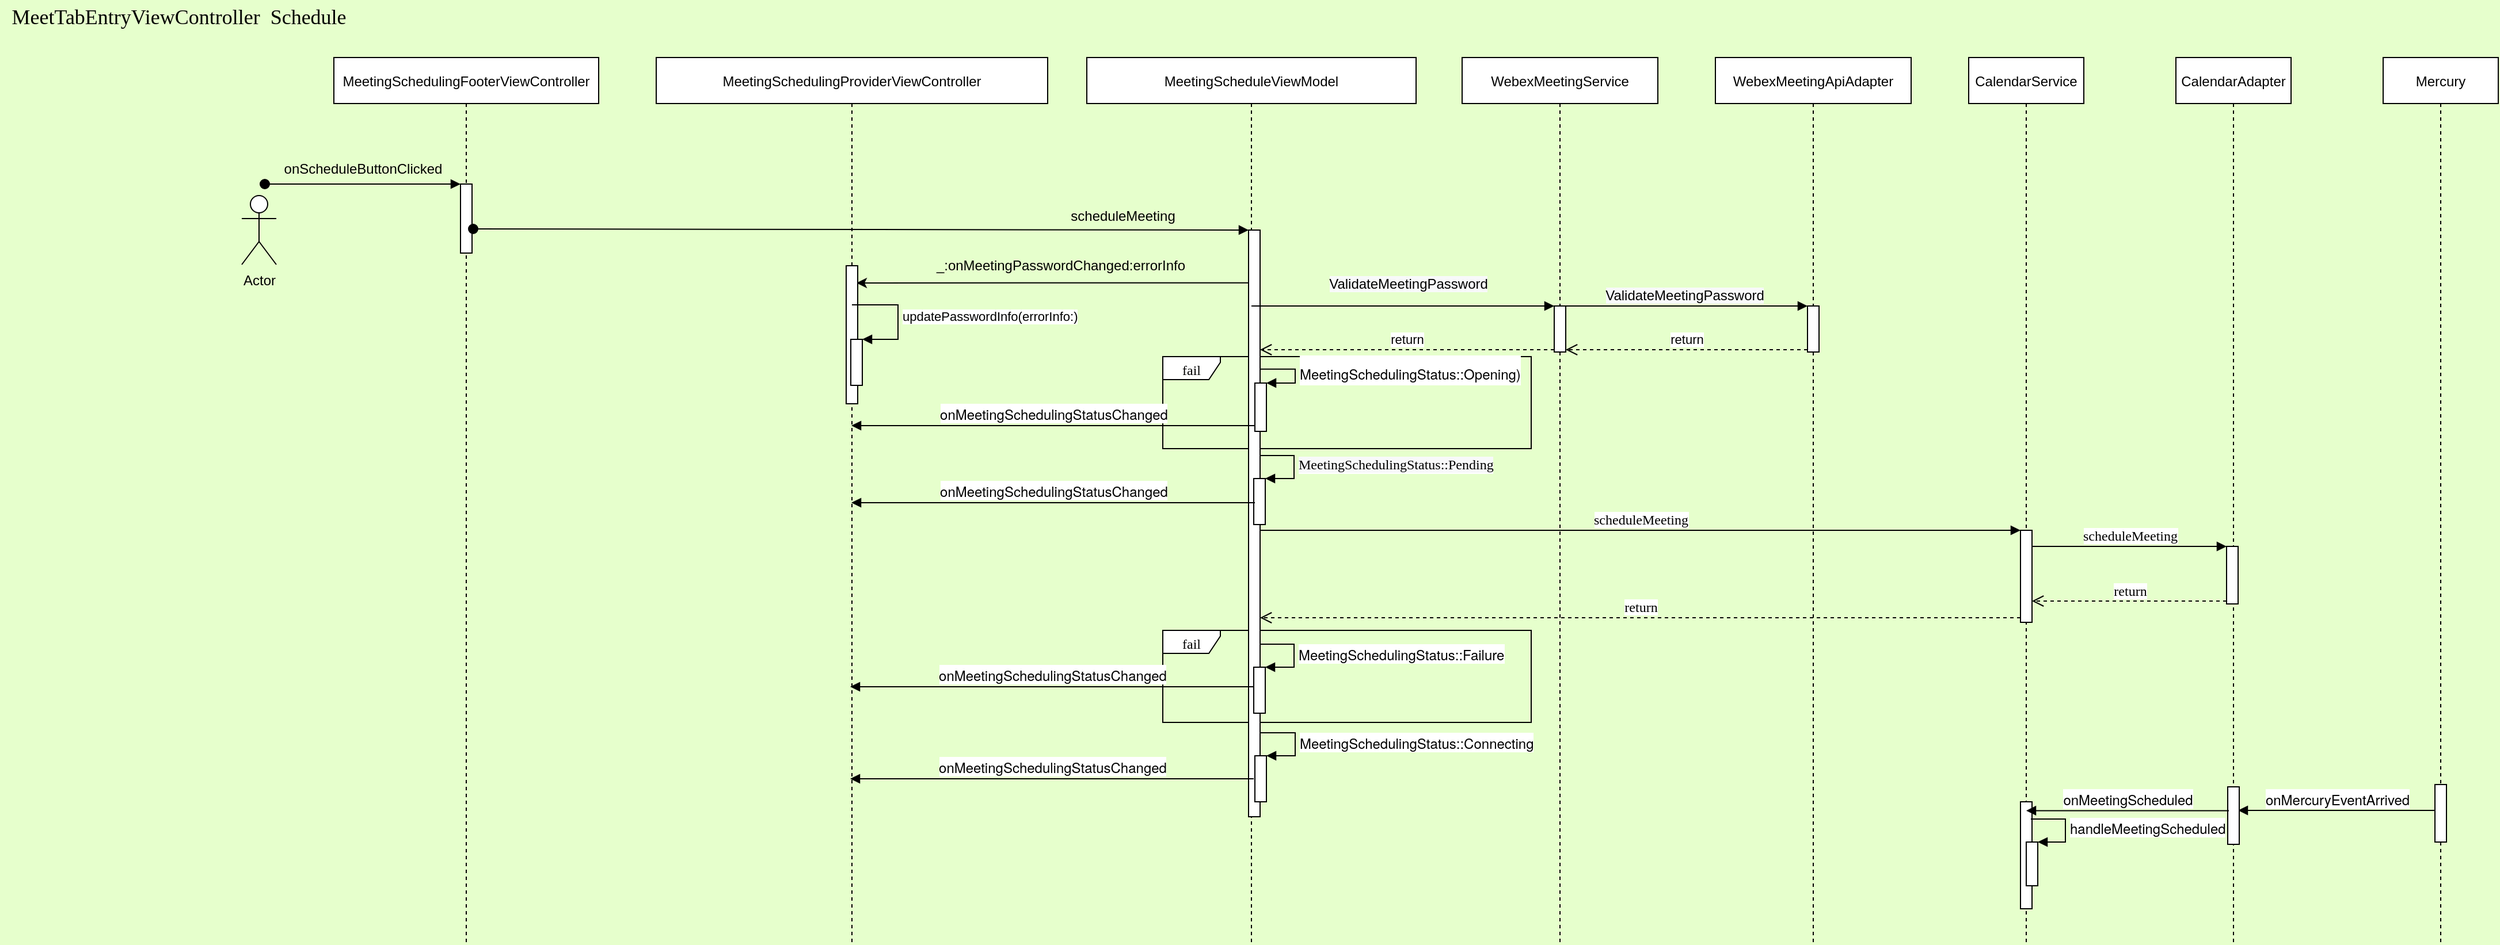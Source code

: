 <mxfile version="17.1.2" type="github">
  <diagram id="kgpKYQtTHZ0yAKxKKP6v" name="Page-1">
    <mxGraphModel dx="1932" dy="679" grid="1" gridSize="10" guides="1" tooltips="1" connect="1" arrows="1" fold="1" page="1" pageScale="1" pageWidth="850" pageHeight="1100" background="#E6FFCC" math="0" shadow="0">
      <root>
        <mxCell id="0" />
        <mxCell id="1" parent="0" />
        <mxCell id="TrbpMphKD7TbdpJShQMu-66" value="&lt;font style=&quot;font-size: 12px&quot;&gt;fail&lt;/font&gt;" style="shape=umlFrame;whiteSpace=wrap;html=1;fontFamily=Lucida Console;fontSize=18;width=50;height=20;" vertex="1" parent="1">
          <mxGeometry x="200" y="568" width="320" height="80" as="geometry" />
        </mxCell>
        <mxCell id="TrbpMphKD7TbdpJShQMu-34" value="" style="edgeStyle=orthogonalEdgeStyle;rounded=0;orthogonalLoop=1;jettySize=auto;html=1;entryX=0.9;entryY=0.125;entryDx=0;entryDy=0;entryPerimeter=0;exitX=0.164;exitY=0.09;exitDx=0;exitDy=0;exitPerimeter=0;" edge="1" parent="1" source="TrbpMphKD7TbdpJShQMu-24" target="TrbpMphKD7TbdpJShQMu-33">
          <mxGeometry relative="1" as="geometry">
            <mxPoint x="294.5" y="249" as="sourcePoint" />
            <mxPoint x="-5.5" y="249" as="targetPoint" />
            <Array as="points" />
          </mxGeometry>
        </mxCell>
        <mxCell id="3nuBFxr9cyL0pnOWT2aG-1" value="MeetingScheduleViewModel" style="shape=umlLifeline;perimeter=lifelinePerimeter;container=1;collapsible=0;recursiveResize=0;rounded=0;shadow=0;strokeWidth=1;" parent="1" vertex="1">
          <mxGeometry x="134" y="70" width="286" height="770" as="geometry" />
        </mxCell>
        <mxCell id="TrbpMphKD7TbdpJShQMu-44" value="&lt;font style=&quot;font-size: 12px&quot;&gt;fail&lt;/font&gt;" style="shape=umlFrame;whiteSpace=wrap;html=1;fontFamily=Lucida Console;fontSize=18;width=50;height=20;" vertex="1" parent="3nuBFxr9cyL0pnOWT2aG-1">
          <mxGeometry x="66" y="260" width="320" height="80" as="geometry" />
        </mxCell>
        <mxCell id="TrbpMphKD7TbdpJShQMu-24" value="" style="html=1;points=[];perimeter=orthogonalPerimeter;" vertex="1" parent="3nuBFxr9cyL0pnOWT2aG-1">
          <mxGeometry x="140.5" y="150" width="10" height="510" as="geometry" />
        </mxCell>
        <mxCell id="TrbpMphKD7TbdpJShQMu-43" value="&lt;p class=&quot;p1&quot; style=&quot;margin: 0px ; font-stretch: normal ; line-height: normal ; font-family: &amp;#34;helvetica neue&amp;#34;&quot;&gt;&lt;font style=&quot;font-size: 12px&quot;&gt;MeetingSchedulingStatus::Opening)&lt;/font&gt;&lt;/p&gt;" style="edgeStyle=orthogonalEdgeStyle;html=1;align=left;spacingLeft=2;endArrow=block;rounded=0;entryX=1;entryY=0;fontFamily=Lucida Console;fontSize=18;" edge="1" target="TrbpMphKD7TbdpJShQMu-42" parent="3nuBFxr9cyL0pnOWT2aG-1">
          <mxGeometry x="-0.106" relative="1" as="geometry">
            <mxPoint x="151" y="270.911" as="sourcePoint" />
            <Array as="points">
              <mxPoint x="181" y="270.911" />
            </Array>
            <mxPoint as="offset" />
          </mxGeometry>
        </mxCell>
        <mxCell id="TrbpMphKD7TbdpJShQMu-42" value="" style="html=1;points=[];perimeter=orthogonalPerimeter;fontFamily=Lucida Console;fontSize=18;" vertex="1" parent="3nuBFxr9cyL0pnOWT2aG-1">
          <mxGeometry x="146" y="282.98" width="10" height="42.02" as="geometry" />
        </mxCell>
        <mxCell id="3nuBFxr9cyL0pnOWT2aG-5" value="CalendarService" style="shape=umlLifeline;perimeter=lifelinePerimeter;container=1;collapsible=0;recursiveResize=0;rounded=0;shadow=0;strokeWidth=1;" parent="1" vertex="1">
          <mxGeometry x="900" y="70" width="100" height="770" as="geometry" />
        </mxCell>
        <mxCell id="TrbpMphKD7TbdpJShQMu-50" value="" style="html=1;points=[];perimeter=orthogonalPerimeter;fontFamily=Lucida Console;fontSize=12;" vertex="1" parent="3nuBFxr9cyL0pnOWT2aG-5">
          <mxGeometry x="45" y="411" width="10" height="80" as="geometry" />
        </mxCell>
        <mxCell id="TrbpMphKD7TbdpJShQMu-81" value="" style="html=1;points=[];perimeter=orthogonalPerimeter;fontFamily=Lucida Console;fontSize=12;" vertex="1" parent="3nuBFxr9cyL0pnOWT2aG-5">
          <mxGeometry x="45" y="647" width="10" height="93" as="geometry" />
        </mxCell>
        <mxCell id="TrbpMphKD7TbdpJShQMu-1" value="CalendarAdapter" style="shape=umlLifeline;perimeter=lifelinePerimeter;container=1;collapsible=0;recursiveResize=0;rounded=0;shadow=0;strokeWidth=1;" vertex="1" parent="1">
          <mxGeometry x="1080" y="70" width="100" height="770" as="geometry" />
        </mxCell>
        <mxCell id="TrbpMphKD7TbdpJShQMu-55" value="" style="html=1;points=[];perimeter=orthogonalPerimeter;fontFamily=Lucida Console;fontSize=12;" vertex="1" parent="TrbpMphKD7TbdpJShQMu-1">
          <mxGeometry x="44" y="425" width="10" height="50" as="geometry" />
        </mxCell>
        <mxCell id="TrbpMphKD7TbdpJShQMu-3" value="MeetingSchedulingFooterViewController" style="shape=umlLifeline;perimeter=lifelinePerimeter;container=1;collapsible=0;recursiveResize=0;rounded=0;shadow=0;strokeWidth=1;" vertex="1" parent="1">
          <mxGeometry x="-520" y="70" width="230" height="770" as="geometry" />
        </mxCell>
        <mxCell id="TrbpMphKD7TbdpJShQMu-17" value="" style="html=1;points=[];perimeter=orthogonalPerimeter;" vertex="1" parent="TrbpMphKD7TbdpJShQMu-3">
          <mxGeometry x="110" y="110" width="10" height="60" as="geometry" />
        </mxCell>
        <mxCell id="TrbpMphKD7TbdpJShQMu-18" value="" style="html=1;verticalAlign=bottom;startArrow=oval;endArrow=block;startSize=8;rounded=0;" edge="1" target="TrbpMphKD7TbdpJShQMu-17" parent="TrbpMphKD7TbdpJShQMu-3">
          <mxGeometry relative="1" as="geometry">
            <mxPoint x="-60" y="110" as="sourcePoint" />
          </mxGeometry>
        </mxCell>
        <mxCell id="TrbpMphKD7TbdpJShQMu-22" value="onScheduleButtonClicked" style="text;html=1;align=center;verticalAlign=middle;resizable=0;points=[];autosize=1;strokeColor=none;fillColor=none;" vertex="1" parent="TrbpMphKD7TbdpJShQMu-3">
          <mxGeometry x="-50" y="87" width="150" height="20" as="geometry" />
        </mxCell>
        <mxCell id="TrbpMphKD7TbdpJShQMu-5" value="WebexMeetingService" style="shape=umlLifeline;perimeter=lifelinePerimeter;container=1;collapsible=0;recursiveResize=0;rounded=0;shadow=0;strokeWidth=1;" vertex="1" parent="1">
          <mxGeometry x="460" y="70" width="170" height="770" as="geometry" />
        </mxCell>
        <mxCell id="TrbpMphKD7TbdpJShQMu-26" value="" style="html=1;points=[];perimeter=orthogonalPerimeter;" vertex="1" parent="TrbpMphKD7TbdpJShQMu-5">
          <mxGeometry x="80" y="216" width="10" height="40" as="geometry" />
        </mxCell>
        <mxCell id="TrbpMphKD7TbdpJShQMu-7" value="WebexMeetingApiAdapter" style="shape=umlLifeline;perimeter=lifelinePerimeter;container=1;collapsible=0;recursiveResize=0;rounded=0;shadow=0;strokeWidth=1;" vertex="1" parent="1">
          <mxGeometry x="680" y="70" width="170" height="770" as="geometry" />
        </mxCell>
        <mxCell id="TrbpMphKD7TbdpJShQMu-29" value="" style="html=1;points=[];perimeter=orthogonalPerimeter;" vertex="1" parent="TrbpMphKD7TbdpJShQMu-7">
          <mxGeometry x="80" y="216" width="10" height="40" as="geometry" />
        </mxCell>
        <mxCell id="TrbpMphKD7TbdpJShQMu-14" value="&lt;span style=&quot;color: rgba(0 , 0 , 0 , 0) ; font-family: monospace ; font-size: 0px&quot;&gt;%3CmxGraphModel%3E%3Croot%3E%3CmxCell%20id%3D%220%22%2F%3E%3CmxCell%20id%3D%221%22%20parent%3D%220%22%2F%3E%3CmxCell%20id%3D%222%22%20value%3D%22ValidateMeetingPassword%22%20style%3D%22text%3Bhtml%3D1%3Balign%3Dcenter%3BverticalAlign%3Dmiddle%3Bresizable%3D0%3Bpoints%3D%5B%5D%3Bautosize%3D1%3BstrokeColor%3Dnone%3BfillColor%3Dnone%3B%22%20vertex%3D%221%22%20parent%3D%221%22%3E%3CmxGeometry%20x%3D%22340%22%20y%3D%22190%22%20width%3D%22150%22%20height%3D%2220%22%20as%3D%22geometry%22%2F%3E%3C%2FmxCell%3E%3C%2Froot%3E%3C%2FmxGraphModel%3E&lt;/span&gt;" style="text;html=1;align=center;verticalAlign=middle;resizable=0;points=[];autosize=1;strokeColor=none;fillColor=none;" vertex="1" parent="1">
          <mxGeometry x="110" y="190" width="20" height="20" as="geometry" />
        </mxCell>
        <mxCell id="TrbpMphKD7TbdpJShQMu-15" value="scheduleMeeting" style="text;html=1;align=center;verticalAlign=middle;resizable=0;points=[];autosize=1;strokeColor=none;fillColor=none;" vertex="1" parent="1">
          <mxGeometry x="110" y="198" width="110" height="20" as="geometry" />
        </mxCell>
        <mxCell id="TrbpMphKD7TbdpJShQMu-20" value="Actor" style="shape=umlActor;verticalLabelPosition=bottom;verticalAlign=top;html=1;" vertex="1" parent="1">
          <mxGeometry x="-600" y="190" width="30" height="60" as="geometry" />
        </mxCell>
        <mxCell id="TrbpMphKD7TbdpJShQMu-25" value="" style="html=1;verticalAlign=bottom;startArrow=oval;endArrow=block;startSize=8;rounded=0;exitX=1.1;exitY=0.65;exitDx=0;exitDy=0;exitPerimeter=0;" edge="1" target="TrbpMphKD7TbdpJShQMu-24" parent="1" source="TrbpMphKD7TbdpJShQMu-17">
          <mxGeometry relative="1" as="geometry">
            <mxPoint x="230" y="220" as="sourcePoint" />
          </mxGeometry>
        </mxCell>
        <mxCell id="TrbpMphKD7TbdpJShQMu-27" value="&lt;span style=&quot;font-size: 12px ; background-color: rgb(248 , 249 , 250)&quot;&gt;ValidateMeetingPassword&lt;/span&gt;" style="html=1;verticalAlign=bottom;endArrow=block;entryX=0;entryY=0;rounded=0;" edge="1" target="TrbpMphKD7TbdpJShQMu-26" parent="1" source="3nuBFxr9cyL0pnOWT2aG-1">
          <mxGeometry x="0.022" y="10" relative="1" as="geometry">
            <mxPoint x="280" y="290" as="sourcePoint" />
            <mxPoint x="1" as="offset" />
          </mxGeometry>
        </mxCell>
        <mxCell id="TrbpMphKD7TbdpJShQMu-28" value="return" style="html=1;verticalAlign=bottom;endArrow=open;dashed=1;endSize=8;exitX=0;exitY=0.95;rounded=0;" edge="1" source="TrbpMphKD7TbdpJShQMu-26" parent="1" target="TrbpMphKD7TbdpJShQMu-24">
          <mxGeometry relative="1" as="geometry">
            <mxPoint x="294.5" y="324" as="targetPoint" />
          </mxGeometry>
        </mxCell>
        <mxCell id="TrbpMphKD7TbdpJShQMu-30" value="&lt;span style=&quot;font-size: 12px ; background-color: rgb(248 , 249 , 250)&quot;&gt;ValidateMeetingPassword&lt;/span&gt;" style="html=1;verticalAlign=bottom;endArrow=block;entryX=0;entryY=0;rounded=0;" edge="1" target="TrbpMphKD7TbdpJShQMu-29" parent="1">
          <mxGeometry relative="1" as="geometry">
            <mxPoint x="544.5" y="286" as="sourcePoint" />
          </mxGeometry>
        </mxCell>
        <mxCell id="TrbpMphKD7TbdpJShQMu-31" value="return" style="html=1;verticalAlign=bottom;endArrow=open;dashed=1;endSize=8;exitX=0;exitY=0.95;rounded=0;" edge="1" source="TrbpMphKD7TbdpJShQMu-29" parent="1">
          <mxGeometry relative="1" as="geometry">
            <mxPoint x="550" y="324" as="targetPoint" />
          </mxGeometry>
        </mxCell>
        <mxCell id="TrbpMphKD7TbdpJShQMu-32" value="MeetingSchedulingProviderViewController" style="shape=umlLifeline;perimeter=lifelinePerimeter;container=1;collapsible=0;recursiveResize=0;rounded=0;shadow=0;strokeWidth=1;" vertex="1" parent="1">
          <mxGeometry x="-240" y="70" width="340" height="770" as="geometry" />
        </mxCell>
        <mxCell id="TrbpMphKD7TbdpJShQMu-33" value="" style="html=1;points=[];perimeter=orthogonalPerimeter;" vertex="1" parent="TrbpMphKD7TbdpJShQMu-32">
          <mxGeometry x="165" y="181" width="10" height="120" as="geometry" />
        </mxCell>
        <mxCell id="TrbpMphKD7TbdpJShQMu-35" value="_:onMeetingPasswordChanged:errorInfo" style="text;html=1;align=center;verticalAlign=middle;resizable=0;points=[];autosize=1;strokeColor=none;fillColor=none;" vertex="1" parent="TrbpMphKD7TbdpJShQMu-32">
          <mxGeometry x="236" y="171" width="230" height="20" as="geometry" />
        </mxCell>
        <mxCell id="TrbpMphKD7TbdpJShQMu-38" value="" style="html=1;points=[];perimeter=orthogonalPerimeter;" vertex="1" parent="TrbpMphKD7TbdpJShQMu-32">
          <mxGeometry x="169" y="245" width="10" height="40" as="geometry" />
        </mxCell>
        <mxCell id="TrbpMphKD7TbdpJShQMu-39" value="updatePasswordInfo(errorInfo:)" style="edgeStyle=orthogonalEdgeStyle;html=1;align=left;spacingLeft=2;endArrow=block;rounded=0;entryX=1;entryY=0;" edge="1" target="TrbpMphKD7TbdpJShQMu-38" parent="TrbpMphKD7TbdpJShQMu-32">
          <mxGeometry x="-0.01" relative="1" as="geometry">
            <mxPoint x="170" y="215" as="sourcePoint" />
            <Array as="points">
              <mxPoint x="210" y="215" />
              <mxPoint x="210" y="245" />
            </Array>
            <mxPoint as="offset" />
          </mxGeometry>
        </mxCell>
        <mxCell id="TrbpMphKD7TbdpJShQMu-41" value="&lt;font face=&quot;Lucida Console&quot;&gt;MeetTabEntryViewController&amp;nbsp; Schedule&lt;/font&gt;" style="text;html=1;align=center;verticalAlign=middle;resizable=0;points=[];autosize=1;strokeColor=none;fillColor=none;fontSize=18;fontFamily=Lucida Console;" vertex="1" parent="1">
          <mxGeometry x="-810" y="20" width="310" height="30" as="geometry" />
        </mxCell>
        <mxCell id="TrbpMphKD7TbdpJShQMu-51" value="scheduleMeeting" style="html=1;verticalAlign=bottom;endArrow=block;entryX=0;entryY=0;rounded=0;fontFamily=Lucida Console;fontSize=12;" edge="1" target="TrbpMphKD7TbdpJShQMu-50" parent="1">
          <mxGeometry relative="1" as="geometry">
            <mxPoint x="284.5" y="481" as="sourcePoint" />
          </mxGeometry>
        </mxCell>
        <mxCell id="TrbpMphKD7TbdpJShQMu-52" value="return" style="html=1;verticalAlign=bottom;endArrow=open;dashed=1;endSize=8;exitX=0;exitY=0.95;rounded=0;fontFamily=Lucida Console;fontSize=12;" edge="1" source="TrbpMphKD7TbdpJShQMu-50" parent="1">
          <mxGeometry relative="1" as="geometry">
            <mxPoint x="284.5" y="557" as="targetPoint" />
          </mxGeometry>
        </mxCell>
        <mxCell id="TrbpMphKD7TbdpJShQMu-56" value="scheduleMeeting" style="html=1;verticalAlign=bottom;endArrow=block;entryX=0;entryY=0;rounded=0;fontFamily=Lucida Console;fontSize=12;" edge="1" target="TrbpMphKD7TbdpJShQMu-55" parent="1" source="TrbpMphKD7TbdpJShQMu-50">
          <mxGeometry relative="1" as="geometry">
            <mxPoint x="960" y="495" as="sourcePoint" />
          </mxGeometry>
        </mxCell>
        <mxCell id="TrbpMphKD7TbdpJShQMu-57" value="return" style="html=1;verticalAlign=bottom;endArrow=open;dashed=1;endSize=8;exitX=0;exitY=0.95;rounded=0;fontFamily=Lucida Console;fontSize=12;" edge="1" source="TrbpMphKD7TbdpJShQMu-55" parent="1" target="TrbpMphKD7TbdpJShQMu-50">
          <mxGeometry relative="1" as="geometry">
            <mxPoint x="950" y="543" as="targetPoint" />
          </mxGeometry>
        </mxCell>
        <mxCell id="TrbpMphKD7TbdpJShQMu-64" value="" style="html=1;points=[];perimeter=orthogonalPerimeter;fontFamily=Lucida Console;fontSize=12;" vertex="1" parent="1">
          <mxGeometry x="279" y="436" width="10" height="40" as="geometry" />
        </mxCell>
        <mxCell id="TrbpMphKD7TbdpJShQMu-65" value="&lt;span style=&quot;text-align: center ; background-color: rgb(248 , 249 , 250)&quot;&gt;MeetingSchedulingStatus::Pending&lt;/span&gt;" style="edgeStyle=orthogonalEdgeStyle;html=1;align=left;spacingLeft=2;endArrow=block;rounded=0;entryX=1;entryY=0;fontFamily=Lucida Console;fontSize=12;" edge="1" target="TrbpMphKD7TbdpJShQMu-64" parent="1">
          <mxGeometry relative="1" as="geometry">
            <mxPoint x="284" y="416" as="sourcePoint" />
            <Array as="points">
              <mxPoint x="314" y="416" />
            </Array>
          </mxGeometry>
        </mxCell>
        <mxCell id="TrbpMphKD7TbdpJShQMu-67" value="" style="html=1;points=[];perimeter=orthogonalPerimeter;fontFamily=Lucida Console;fontSize=12;" vertex="1" parent="1">
          <mxGeometry x="279" y="600" width="10" height="40" as="geometry" />
        </mxCell>
        <mxCell id="TrbpMphKD7TbdpJShQMu-68" value="&lt;p class=&quot;p1&quot; style=&quot;margin: 0px ; font-stretch: normal ; line-height: normal ; font-family: &amp;#34;helvetica neue&amp;#34;&quot;&gt;&lt;font style=&quot;font-size: 12px&quot;&gt;MeetingSchedulingStatus::Failure&lt;/font&gt;&lt;/p&gt;" style="edgeStyle=orthogonalEdgeStyle;html=1;align=left;spacingLeft=2;endArrow=block;rounded=0;entryX=1;entryY=0;fontFamily=Lucida Console;fontSize=12;" edge="1" target="TrbpMphKD7TbdpJShQMu-67" parent="1">
          <mxGeometry relative="1" as="geometry">
            <mxPoint x="284" y="580" as="sourcePoint" />
            <Array as="points">
              <mxPoint x="314" y="580" />
            </Array>
          </mxGeometry>
        </mxCell>
        <mxCell id="TrbpMphKD7TbdpJShQMu-69" value="" style="html=1;points=[];perimeter=orthogonalPerimeter;fontFamily=Lucida Console;fontSize=12;" vertex="1" parent="1">
          <mxGeometry x="280" y="677" width="10" height="40" as="geometry" />
        </mxCell>
        <mxCell id="TrbpMphKD7TbdpJShQMu-70" value="&lt;p class=&quot;p1&quot; style=&quot;margin: 0px ; font-stretch: normal ; line-height: normal ; font-family: &amp;#34;helvetica neue&amp;#34;&quot;&gt;&lt;font style=&quot;font-size: 12px&quot;&gt;MeetingSchedulingStatus::Connecting&lt;/font&gt;&lt;/p&gt;" style="edgeStyle=orthogonalEdgeStyle;html=1;align=left;spacingLeft=2;endArrow=block;rounded=0;entryX=1;entryY=0;fontFamily=Lucida Console;fontSize=12;" edge="1" target="TrbpMphKD7TbdpJShQMu-69" parent="1">
          <mxGeometry relative="1" as="geometry">
            <mxPoint x="285" y="657" as="sourcePoint" />
            <Array as="points">
              <mxPoint x="315" y="657" />
            </Array>
          </mxGeometry>
        </mxCell>
        <mxCell id="TrbpMphKD7TbdpJShQMu-71" value="Mercury" style="shape=umlLifeline;perimeter=lifelinePerimeter;container=1;collapsible=0;recursiveResize=0;rounded=0;shadow=0;strokeWidth=1;" vertex="1" parent="1">
          <mxGeometry x="1260" y="70" width="100" height="770" as="geometry" />
        </mxCell>
        <mxCell id="TrbpMphKD7TbdpJShQMu-72" value="" style="html=1;points=[];perimeter=orthogonalPerimeter;fontFamily=Lucida Console;fontSize=12;" vertex="1" parent="TrbpMphKD7TbdpJShQMu-71">
          <mxGeometry x="45" y="632" width="10" height="50" as="geometry" />
        </mxCell>
        <mxCell id="TrbpMphKD7TbdpJShQMu-74" value="&lt;p class=&quot;p1&quot; style=&quot;margin: 0px ; font-stretch: normal ; line-height: normal ; font-family: &amp;#34;helvetica neue&amp;#34;&quot;&gt;&lt;font style=&quot;font-size: 12px&quot;&gt;onMercuryEventArrived&lt;/font&gt;&lt;/p&gt;" style="html=1;verticalAlign=bottom;endArrow=block;rounded=0;fontFamily=Lucida Console;fontSize=12;entryX=0.9;entryY=0.41;entryDx=0;entryDy=0;entryPerimeter=0;" edge="1" parent="1" source="TrbpMphKD7TbdpJShQMu-72" target="TrbpMphKD7TbdpJShQMu-75">
          <mxGeometry width="80" relative="1" as="geometry">
            <mxPoint x="1305" y="726" as="sourcePoint" />
            <mxPoint x="1130" y="727" as="targetPoint" />
          </mxGeometry>
        </mxCell>
        <mxCell id="TrbpMphKD7TbdpJShQMu-80" value="" style="group" vertex="1" connectable="0" parent="1">
          <mxGeometry x="1005" y="670" width="159" height="80" as="geometry" />
        </mxCell>
        <mxCell id="TrbpMphKD7TbdpJShQMu-75" value="" style="html=1;points=[];perimeter=orthogonalPerimeter;fontFamily=Lucida Console;fontSize=12;" vertex="1" parent="TrbpMphKD7TbdpJShQMu-80">
          <mxGeometry x="120" y="34" width="10" height="50" as="geometry" />
        </mxCell>
        <mxCell id="TrbpMphKD7TbdpJShQMu-76" value="&lt;p class=&quot;p1&quot; style=&quot;margin: 0px ; font-stretch: normal ; line-height: normal ; font-family: &amp;#34;helvetica neue&amp;#34;&quot;&gt;&lt;font style=&quot;font-size: 12px&quot;&gt;onMeetingScheduled&lt;/font&gt;&lt;/p&gt;" style="html=1;verticalAlign=bottom;endArrow=block;rounded=0;fontFamily=Lucida Console;fontSize=12;exitX=0.5;exitY=0.862;exitDx=0;exitDy=0;exitPerimeter=0;" edge="1" target="3nuBFxr9cyL0pnOWT2aG-5" parent="TrbpMphKD7TbdpJShQMu-80">
          <mxGeometry relative="1" as="geometry">
            <mxPoint x="121" y="54.74" as="sourcePoint" />
            <mxPoint x="-4" y="54" as="targetPoint" />
          </mxGeometry>
        </mxCell>
        <mxCell id="TrbpMphKD7TbdpJShQMu-78" value="" style="html=1;points=[];perimeter=orthogonalPerimeter;fontFamily=Lucida Console;fontSize=12;" vertex="1" parent="TrbpMphKD7TbdpJShQMu-80">
          <mxGeometry x="-55" y="82" width="10" height="38" as="geometry" />
        </mxCell>
        <mxCell id="TrbpMphKD7TbdpJShQMu-79" value="&lt;p class=&quot;p1&quot; style=&quot;margin: 0px ; font-stretch: normal ; line-height: normal ; font-family: &amp;#34;helvetica neue&amp;#34;&quot;&gt;&lt;font style=&quot;font-size: 12px&quot;&gt;handleMeetingScheduled&lt;/font&gt;&lt;/p&gt;" style="edgeStyle=orthogonalEdgeStyle;html=1;align=left;spacingLeft=2;endArrow=block;rounded=0;entryX=1;entryY=0;fontFamily=Lucida Console;fontSize=12;" edge="1" target="TrbpMphKD7TbdpJShQMu-78" parent="TrbpMphKD7TbdpJShQMu-80">
          <mxGeometry relative="1" as="geometry">
            <mxPoint x="-51" y="62" as="sourcePoint" />
            <Array as="points">
              <mxPoint x="-21" y="62" />
            </Array>
          </mxGeometry>
        </mxCell>
        <mxCell id="TrbpMphKD7TbdpJShQMu-83" value="&lt;p class=&quot;p1&quot; style=&quot;margin: 0px ; font-stretch: normal ; line-height: normal ; font-family: &amp;#34;helvetica neue&amp;#34;&quot;&gt;&lt;font style=&quot;font-size: 12px&quot;&gt;onMeetingSchedulingStatusChanged&lt;/font&gt;&lt;/p&gt;" style="html=1;verticalAlign=bottom;endArrow=block;rounded=0;fontFamily=Lucida Console;fontSize=12;" edge="1" parent="1" source="TrbpMphKD7TbdpJShQMu-42">
          <mxGeometry width="80" relative="1" as="geometry">
            <mxPoint x="60" y="390" as="sourcePoint" />
            <mxPoint x="-70.5" y="390" as="targetPoint" />
          </mxGeometry>
        </mxCell>
        <mxCell id="TrbpMphKD7TbdpJShQMu-84" value="&lt;p class=&quot;p1&quot; style=&quot;margin: 0px ; font-stretch: normal ; line-height: normal ; font-family: &amp;#34;helvetica neue&amp;#34;&quot;&gt;&lt;font style=&quot;font-size: 12px&quot;&gt;onMeetingSchedulingStatusChanged&lt;/font&gt;&lt;/p&gt;" style="html=1;verticalAlign=bottom;endArrow=block;rounded=0;fontFamily=Lucida Console;fontSize=12;" edge="1" parent="1">
          <mxGeometry width="80" relative="1" as="geometry">
            <mxPoint x="280" y="457" as="sourcePoint" />
            <mxPoint x="-70.5" y="457" as="targetPoint" />
          </mxGeometry>
        </mxCell>
        <mxCell id="TrbpMphKD7TbdpJShQMu-85" value="&lt;p class=&quot;p1&quot; style=&quot;margin: 0px ; font-stretch: normal ; line-height: normal ; font-family: &amp;#34;helvetica neue&amp;#34;&quot;&gt;&lt;font style=&quot;font-size: 12px&quot;&gt;onMeetingSchedulingStatusChanged&lt;/font&gt;&lt;/p&gt;" style="html=1;verticalAlign=bottom;endArrow=block;rounded=0;fontFamily=Lucida Console;fontSize=12;" edge="1" parent="1">
          <mxGeometry width="80" relative="1" as="geometry">
            <mxPoint x="279" y="617" as="sourcePoint" />
            <mxPoint x="-71.5" y="617" as="targetPoint" />
          </mxGeometry>
        </mxCell>
        <mxCell id="TrbpMphKD7TbdpJShQMu-86" value="&lt;p class=&quot;p1&quot; style=&quot;margin: 0px ; font-stretch: normal ; line-height: normal ; font-family: &amp;#34;helvetica neue&amp;#34;&quot;&gt;&lt;font style=&quot;font-size: 12px&quot;&gt;onMeetingSchedulingStatusChanged&lt;/font&gt;&lt;/p&gt;" style="html=1;verticalAlign=bottom;endArrow=block;rounded=0;fontFamily=Lucida Console;fontSize=12;" edge="1" parent="1">
          <mxGeometry width="80" relative="1" as="geometry">
            <mxPoint x="279" y="697" as="sourcePoint" />
            <mxPoint x="-71.5" y="697" as="targetPoint" />
          </mxGeometry>
        </mxCell>
      </root>
    </mxGraphModel>
  </diagram>
</mxfile>
